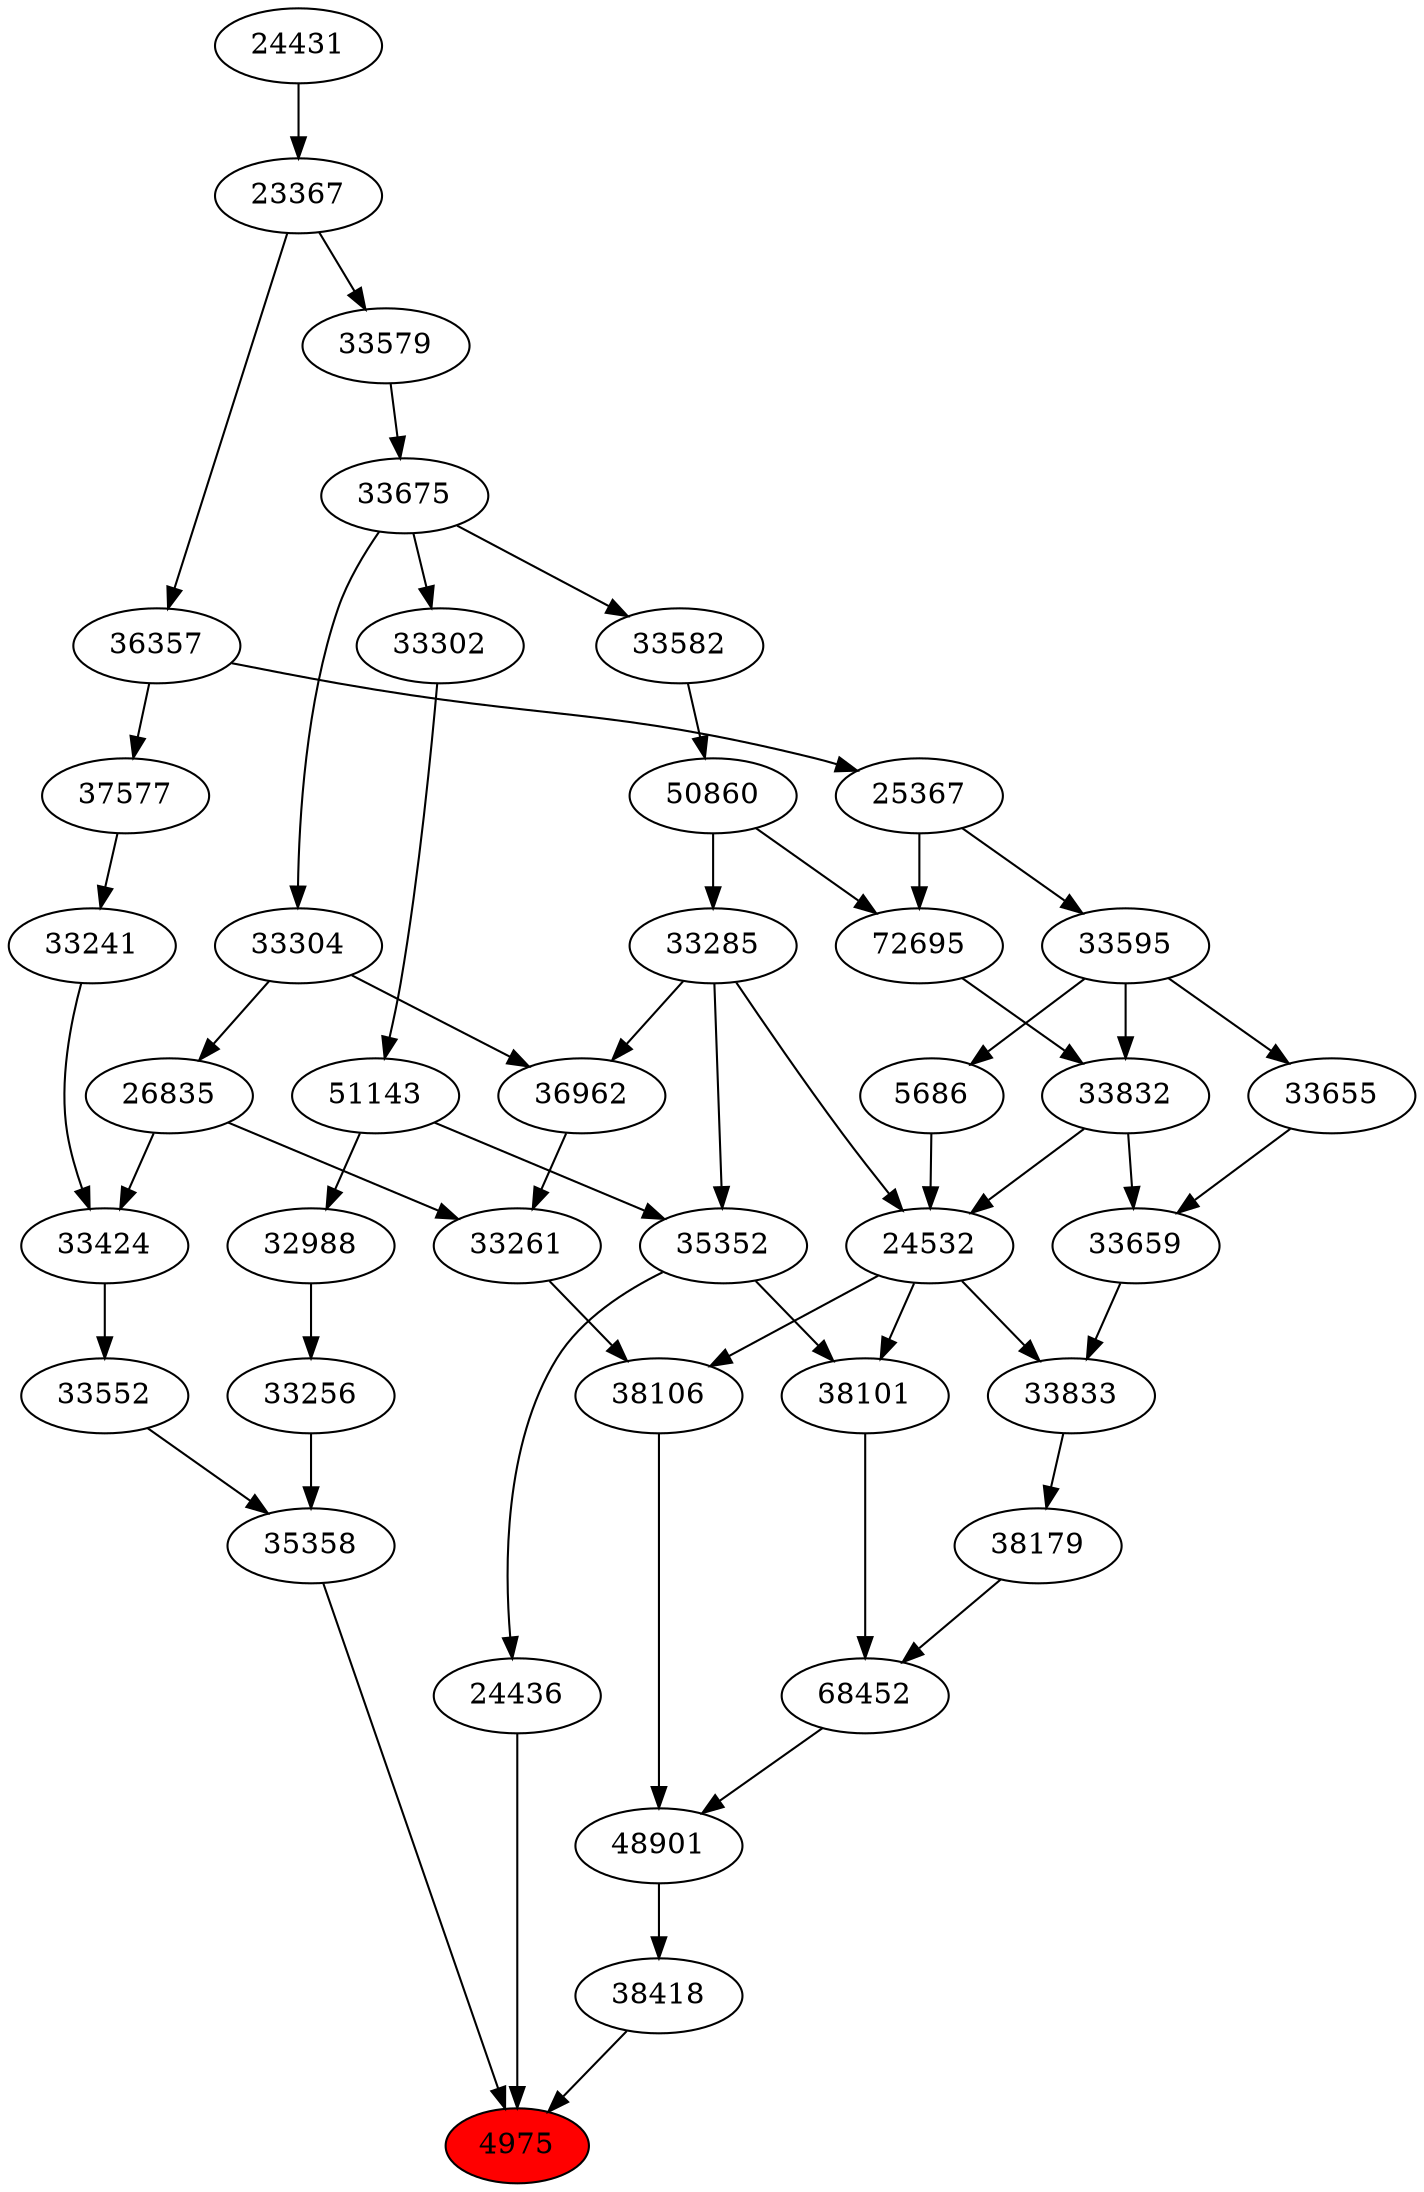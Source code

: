 strict digraph{ 
4975 [label="4975" fillcolor=red style=filled]
38418 -> 4975
35358 -> 4975
24436 -> 4975
38418 [label="38418"]
48901 -> 38418
35358 [label="35358"]
33552 -> 35358
33256 -> 35358
24436 [label="24436"]
35352 -> 24436
48901 [label="48901"]
38106 -> 48901
68452 -> 48901
33552 [label="33552"]
33424 -> 33552
33256 [label="33256"]
32988 -> 33256
35352 [label="35352"]
33285 -> 35352
51143 -> 35352
38106 [label="38106"]
33261 -> 38106
24532 -> 38106
68452 [label="68452"]
38179 -> 68452
38101 -> 68452
33424 [label="33424"]
33241 -> 33424
26835 -> 33424
32988 [label="32988"]
51143 -> 32988
33285 [label="33285"]
50860 -> 33285
51143 [label="51143"]
33302 -> 51143
33261 [label="33261"]
36962 -> 33261
26835 -> 33261
24532 [label="24532"]
33285 -> 24532
5686 -> 24532
33832 -> 24532
38179 [label="38179"]
33833 -> 38179
38101 [label="38101"]
24532 -> 38101
35352 -> 38101
33241 [label="33241"]
37577 -> 33241
26835 [label="26835"]
33304 -> 26835
50860 [label="50860"]
33582 -> 50860
33302 [label="33302"]
33675 -> 33302
36962 [label="36962"]
33285 -> 36962
33304 -> 36962
5686 [label="5686"]
33595 -> 5686
33832 [label="33832"]
72695 -> 33832
33595 -> 33832
33833 [label="33833"]
33659 -> 33833
24532 -> 33833
37577 [label="37577"]
36357 -> 37577
33304 [label="33304"]
33675 -> 33304
33582 [label="33582"]
33675 -> 33582
33675 [label="33675"]
33579 -> 33675
33595 [label="33595"]
25367 -> 33595
72695 [label="72695"]
50860 -> 72695
25367 -> 72695
33659 [label="33659"]
33655 -> 33659
33832 -> 33659
36357 [label="36357"]
23367 -> 36357
33579 [label="33579"]
23367 -> 33579
25367 [label="25367"]
36357 -> 25367
33655 [label="33655"]
33595 -> 33655
23367 [label="23367"]
24431 -> 23367
24431 [label="24431"]
}